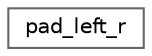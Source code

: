 digraph "Graphical Class Hierarchy"
{
 // LATEX_PDF_SIZE
  bgcolor="transparent";
  edge [fontname=Helvetica,fontsize=10,labelfontname=Helvetica,labelfontsize=10];
  node [fontname=Helvetica,fontsize=10,shape=box,height=0.2,width=0.4];
  rankdir="LR";
  Node0 [id="Node000000",label="pad_left_r",height=0.2,width=0.4,color="grey40", fillcolor="white", style="filled",URL="$structpad__left__r.html",tooltip=" "];
}
